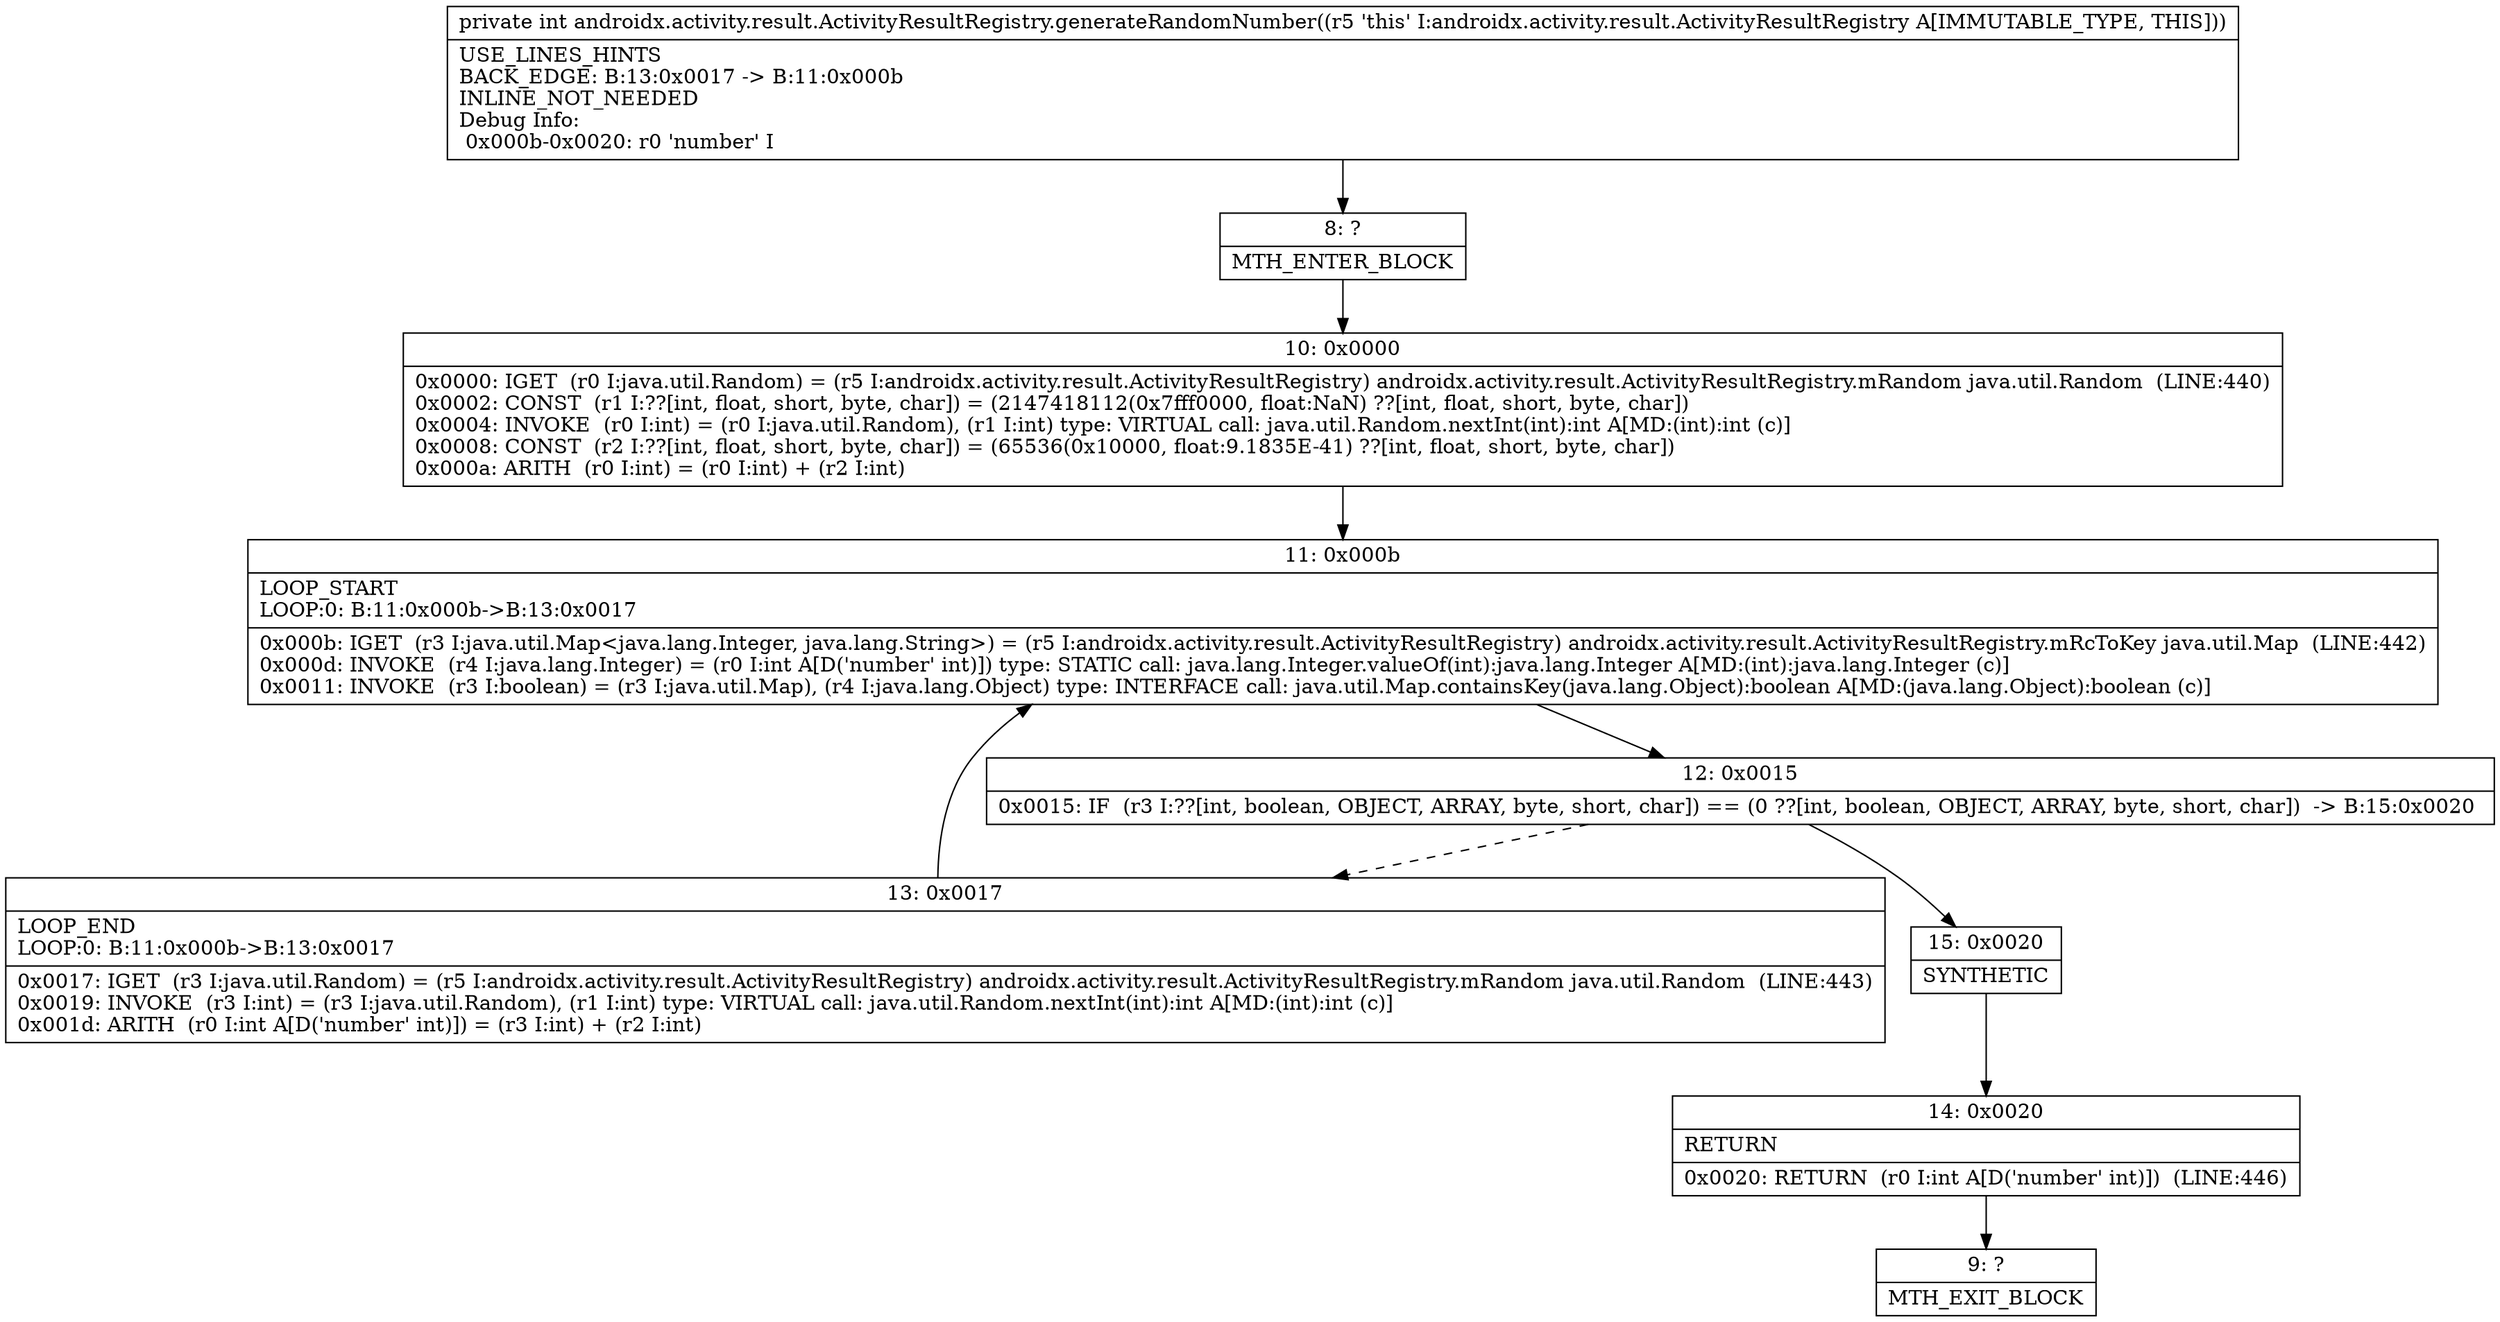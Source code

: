 digraph "CFG forandroidx.activity.result.ActivityResultRegistry.generateRandomNumber()I" {
Node_8 [shape=record,label="{8\:\ ?|MTH_ENTER_BLOCK\l}"];
Node_10 [shape=record,label="{10\:\ 0x0000|0x0000: IGET  (r0 I:java.util.Random) = (r5 I:androidx.activity.result.ActivityResultRegistry) androidx.activity.result.ActivityResultRegistry.mRandom java.util.Random  (LINE:440)\l0x0002: CONST  (r1 I:??[int, float, short, byte, char]) = (2147418112(0x7fff0000, float:NaN) ??[int, float, short, byte, char]) \l0x0004: INVOKE  (r0 I:int) = (r0 I:java.util.Random), (r1 I:int) type: VIRTUAL call: java.util.Random.nextInt(int):int A[MD:(int):int (c)]\l0x0008: CONST  (r2 I:??[int, float, short, byte, char]) = (65536(0x10000, float:9.1835E\-41) ??[int, float, short, byte, char]) \l0x000a: ARITH  (r0 I:int) = (r0 I:int) + (r2 I:int) \l}"];
Node_11 [shape=record,label="{11\:\ 0x000b|LOOP_START\lLOOP:0: B:11:0x000b\-\>B:13:0x0017\l|0x000b: IGET  (r3 I:java.util.Map\<java.lang.Integer, java.lang.String\>) = (r5 I:androidx.activity.result.ActivityResultRegistry) androidx.activity.result.ActivityResultRegistry.mRcToKey java.util.Map  (LINE:442)\l0x000d: INVOKE  (r4 I:java.lang.Integer) = (r0 I:int A[D('number' int)]) type: STATIC call: java.lang.Integer.valueOf(int):java.lang.Integer A[MD:(int):java.lang.Integer (c)]\l0x0011: INVOKE  (r3 I:boolean) = (r3 I:java.util.Map), (r4 I:java.lang.Object) type: INTERFACE call: java.util.Map.containsKey(java.lang.Object):boolean A[MD:(java.lang.Object):boolean (c)]\l}"];
Node_12 [shape=record,label="{12\:\ 0x0015|0x0015: IF  (r3 I:??[int, boolean, OBJECT, ARRAY, byte, short, char]) == (0 ??[int, boolean, OBJECT, ARRAY, byte, short, char])  \-\> B:15:0x0020 \l}"];
Node_13 [shape=record,label="{13\:\ 0x0017|LOOP_END\lLOOP:0: B:11:0x000b\-\>B:13:0x0017\l|0x0017: IGET  (r3 I:java.util.Random) = (r5 I:androidx.activity.result.ActivityResultRegistry) androidx.activity.result.ActivityResultRegistry.mRandom java.util.Random  (LINE:443)\l0x0019: INVOKE  (r3 I:int) = (r3 I:java.util.Random), (r1 I:int) type: VIRTUAL call: java.util.Random.nextInt(int):int A[MD:(int):int (c)]\l0x001d: ARITH  (r0 I:int A[D('number' int)]) = (r3 I:int) + (r2 I:int) \l}"];
Node_15 [shape=record,label="{15\:\ 0x0020|SYNTHETIC\l}"];
Node_14 [shape=record,label="{14\:\ 0x0020|RETURN\l|0x0020: RETURN  (r0 I:int A[D('number' int)])  (LINE:446)\l}"];
Node_9 [shape=record,label="{9\:\ ?|MTH_EXIT_BLOCK\l}"];
MethodNode[shape=record,label="{private int androidx.activity.result.ActivityResultRegistry.generateRandomNumber((r5 'this' I:androidx.activity.result.ActivityResultRegistry A[IMMUTABLE_TYPE, THIS]))  | USE_LINES_HINTS\lBACK_EDGE: B:13:0x0017 \-\> B:11:0x000b\lINLINE_NOT_NEEDED\lDebug Info:\l  0x000b\-0x0020: r0 'number' I\l}"];
MethodNode -> Node_8;Node_8 -> Node_10;
Node_10 -> Node_11;
Node_11 -> Node_12;
Node_12 -> Node_13[style=dashed];
Node_12 -> Node_15;
Node_13 -> Node_11;
Node_15 -> Node_14;
Node_14 -> Node_9;
}

